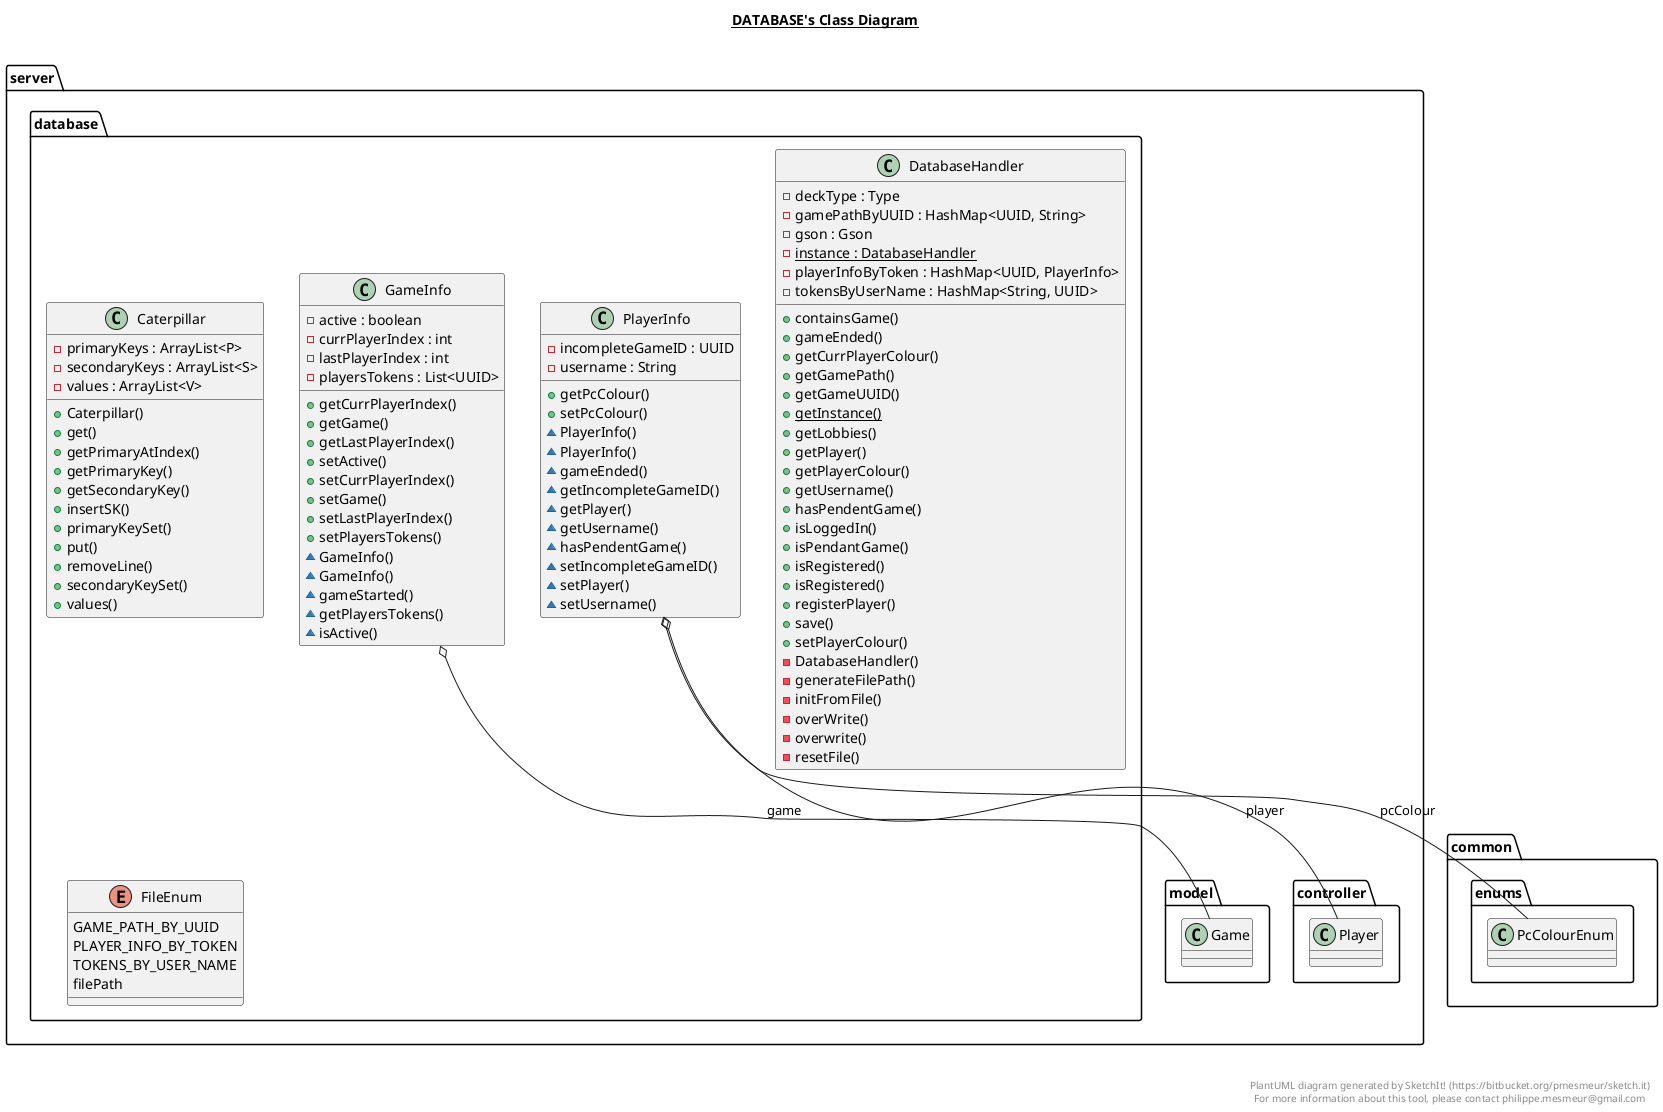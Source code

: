 @startuml

title __DATABASE's Class Diagram__\n

  namespace server {
    namespace database {
      class server.database.Caterpillar {
          - primaryKeys : ArrayList<P>
          - secondaryKeys : ArrayList<S>
          - values : ArrayList<V>
          + Caterpillar()
          + get()
          + getPrimaryAtIndex()
          + getPrimaryKey()
          + getSecondaryKey()
          + insertSK()
          + primaryKeySet()
          + put()
          + removeLine()
          + secondaryKeySet()
          + values()
      }
    }
  }
  

  namespace server {
    namespace database {
      class server.database.DatabaseHandler {
          - deckType : Type
          - gamePathByUUID : HashMap<UUID, String>
          - gson : Gson
          {static} - instance : DatabaseHandler
          - playerInfoByToken : HashMap<UUID, PlayerInfo>
          - tokensByUserName : HashMap<String, UUID>
          + containsGame()
          + gameEnded()
          + getCurrPlayerColour()
          + getGamePath()
          + getGameUUID()
          {static} + getInstance()
          + getLobbies()
          + getPlayer()
          + getPlayerColour()
          + getUsername()
          + hasPendentGame()
          + isLoggedIn()
          + isPendantGame()
          + isRegistered()
          + isRegistered()
          + registerPlayer()
          + save()
          + setPlayerColour()
          - DatabaseHandler()
          - generateFilePath()
          - initFromFile()
          - overWrite()
          - overwrite()
          - resetFile()
      }
    }
  }
  

  namespace server {
    namespace database {
      enum FileEnum {
        GAME_PATH_BY_UUID
        PLAYER_INFO_BY_TOKEN
        TOKENS_BY_USER_NAME
        filePath
      }
    }
  }
  

  namespace server {
    namespace database {
      class server.database.GameInfo {
          - active : boolean
          - currPlayerIndex : int
          - lastPlayerIndex : int
          - playersTokens : List<UUID>
          + getCurrPlayerIndex()
          + getGame()
          + getLastPlayerIndex()
          + setActive()
          + setCurrPlayerIndex()
          + setGame()
          + setLastPlayerIndex()
          + setPlayersTokens()
          ~ GameInfo()
          ~ GameInfo()
          ~ gameStarted()
          ~ getPlayersTokens()
          ~ isActive()
      }
    }
  }
  

  namespace server {
    namespace database {
      class server.database.PlayerInfo {
          - incompleteGameID : UUID
          - username : String
          + getPcColour()
          + setPcColour()
          ~ PlayerInfo()
          ~ PlayerInfo()
          ~ gameEnded()
          ~ getIncompleteGameID()
          ~ getPlayer()
          ~ getUsername()
          ~ hasPendentGame()
          ~ setIncompleteGameID()
          ~ setPlayer()
          ~ setUsername()
      }
    }
  }
  

  server.database.GameInfo o-- server.model.Game : game
  server.database.PlayerInfo o-- common.enums.PcColourEnum : pcColour
  server.database.PlayerInfo o-- server.controller.Player : player


right footer


PlantUML diagram generated by SketchIt! (https://bitbucket.org/pmesmeur/sketch.it)
For more information about this tool, please contact philippe.mesmeur@gmail.com
endfooter

@enduml
